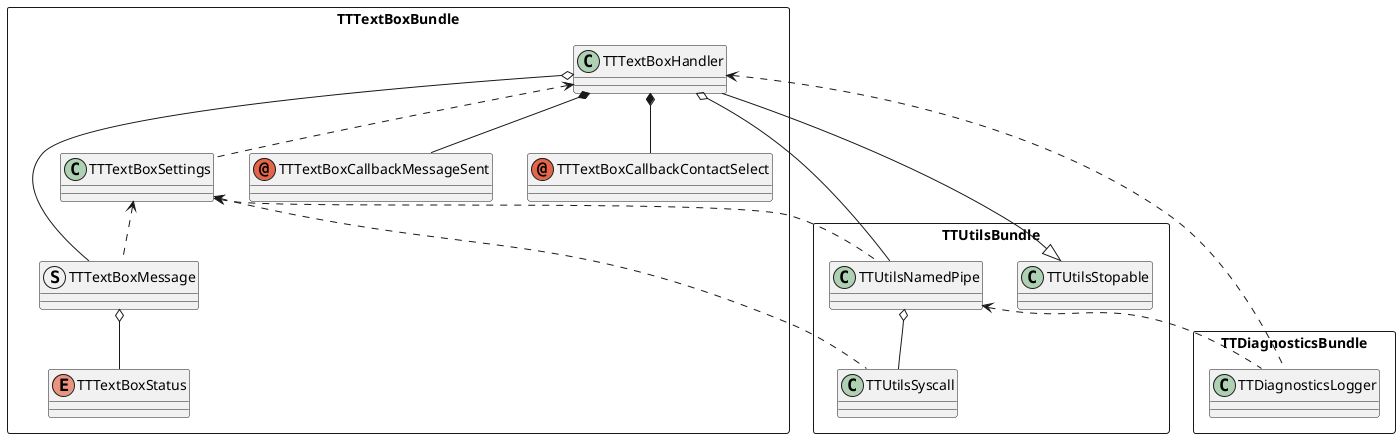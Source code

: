 @startuml

package TTTextBoxBundle <<Rectangle>> {
  class TTTextBoxHandler
  struct TTTextBoxMessage
  class TTTextBoxSettings
  enum TTTextBoxStatus
  annotation TTTextBoxCallbackMessageSent
  annotation TTTextBoxCallbackContactSelect
}

package TTDiagnosticsBundle <<Rectangle>> {
  class TTDiagnosticsLogger
}

package TTUtilsBundle <<Rectangle>> {
  class TTUtilsSyscall
  class TTUtilsNamedPipe
  class TTUtilsStopable
}

TTTextBoxHandler --|> TTUtilsStopable
TTTextBoxHandler o-- TTTextBoxMessage
TTTextBoxHandler o-- TTUtilsNamedPipe
TTTextBoxHandler *-- TTTextBoxCallbackMessageSent
TTTextBoxHandler *-- TTTextBoxCallbackContactSelect
TTTextBoxHandler <.. TTDiagnosticsLogger
TTTextBoxHandler <.. TTTextBoxSettings
TTTextBoxSettings <.. TTUtilsSyscall
TTTextBoxSettings <.. TTUtilsNamedPipe
TTTextBoxSettings <.. TTTextBoxMessage
TTTextBoxMessage o-- TTTextBoxStatus
TTUtilsNamedPipe o-- TTUtilsSyscall
TTUtilsNamedPipe <.. TTDiagnosticsLogger

@enduml
